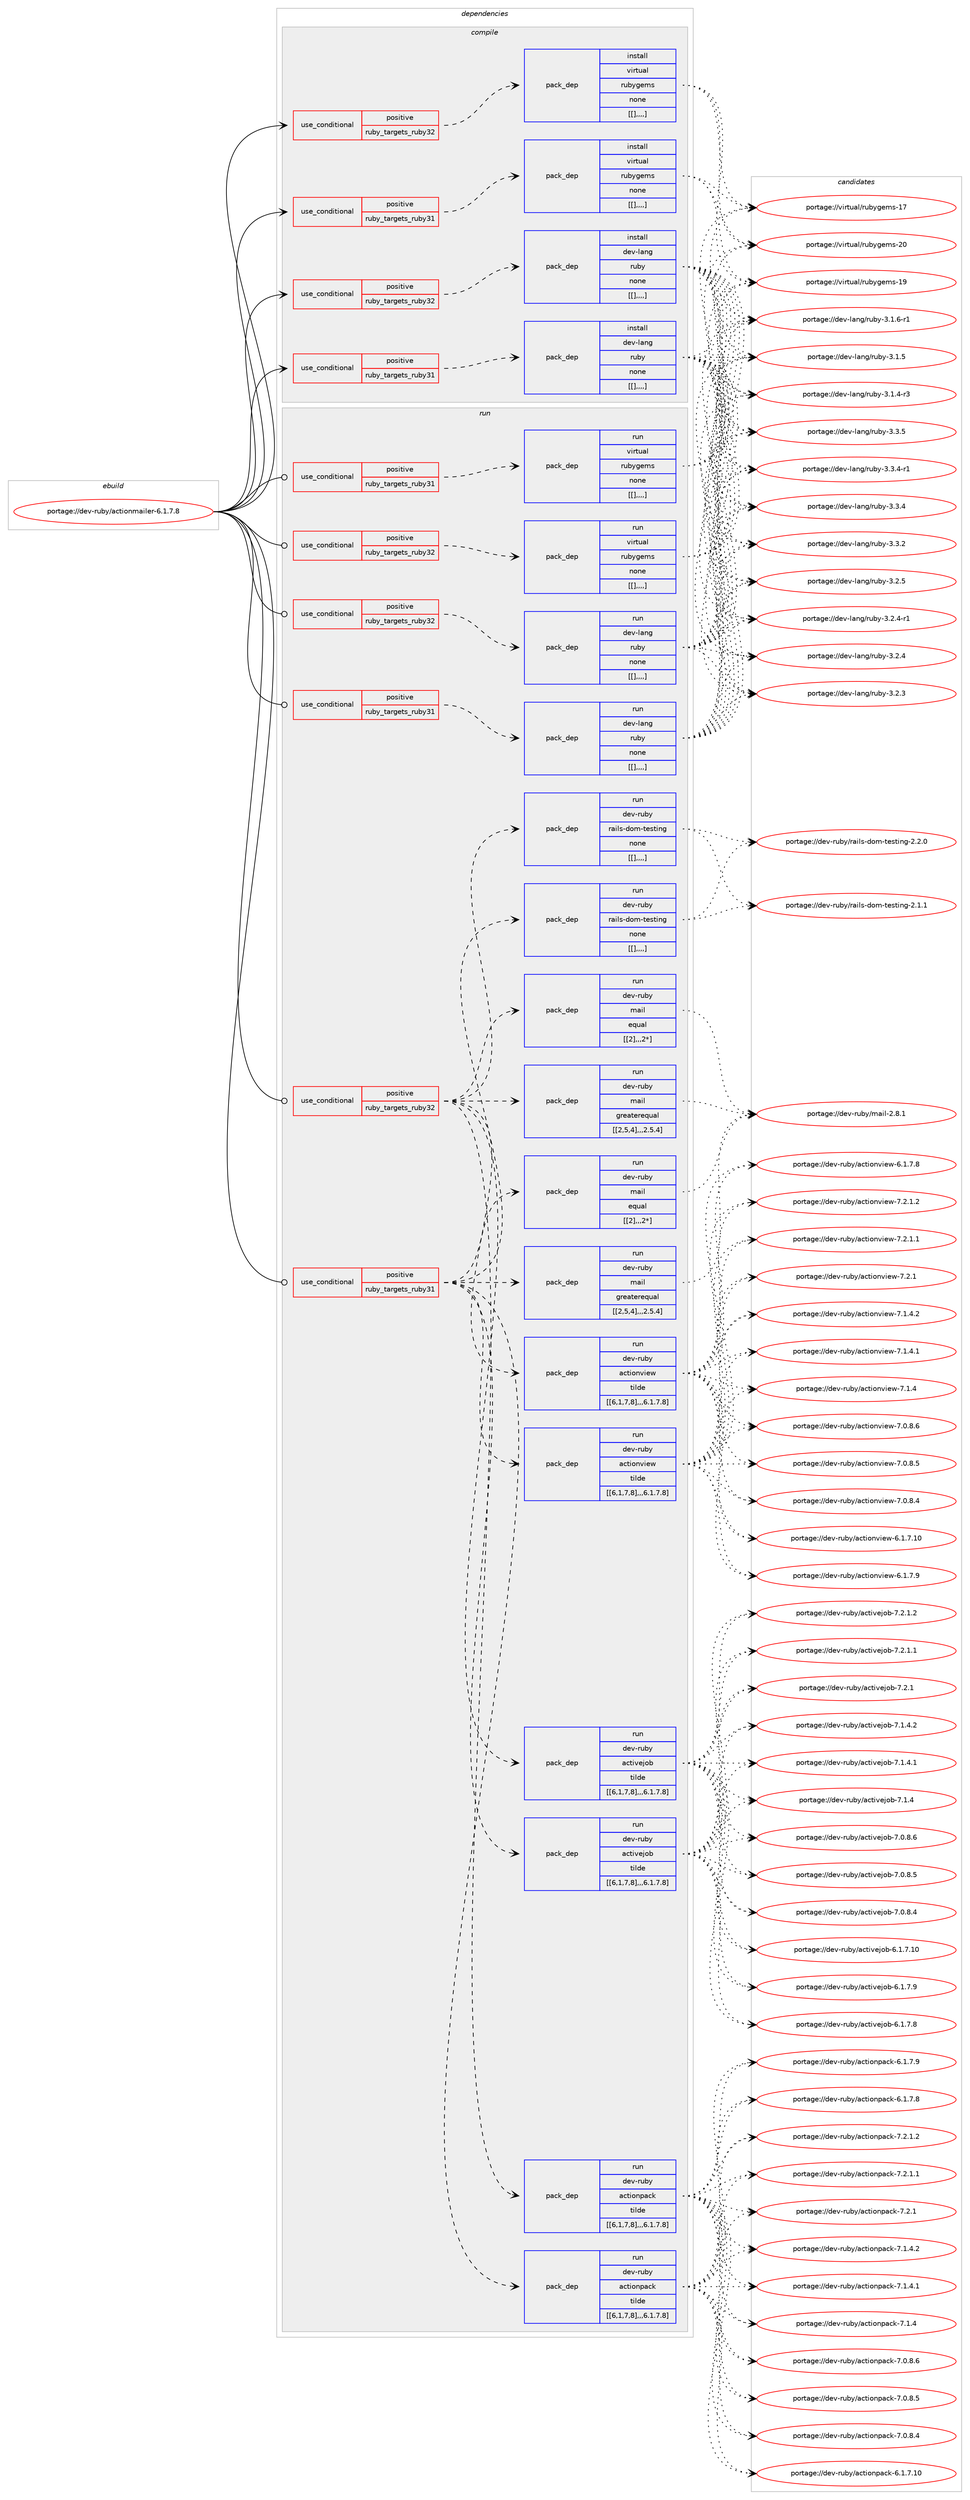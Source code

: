 digraph prolog {

# *************
# Graph options
# *************

newrank=true;
concentrate=true;
compound=true;
graph [rankdir=LR,fontname=Helvetica,fontsize=10,ranksep=1.5];#, ranksep=2.5, nodesep=0.2];
edge  [arrowhead=vee];
node  [fontname=Helvetica,fontsize=10];

# **********
# The ebuild
# **********

subgraph cluster_leftcol {
color=gray;
label=<<i>ebuild</i>>;
id [label="portage://dev-ruby/actionmailer-6.1.7.8", color=red, width=4, href="../dev-ruby/actionmailer-6.1.7.8.svg"];
}

# ****************
# The dependencies
# ****************

subgraph cluster_midcol {
color=gray;
label=<<i>dependencies</i>>;
subgraph cluster_compile {
fillcolor="#eeeeee";
style=filled;
label=<<i>compile</i>>;
subgraph cond46291 {
dependency180930 [label=<<TABLE BORDER="0" CELLBORDER="1" CELLSPACING="0" CELLPADDING="4"><TR><TD ROWSPAN="3" CELLPADDING="10">use_conditional</TD></TR><TR><TD>positive</TD></TR><TR><TD>ruby_targets_ruby31</TD></TR></TABLE>>, shape=none, color=red];
subgraph pack133336 {
dependency180983 [label=<<TABLE BORDER="0" CELLBORDER="1" CELLSPACING="0" CELLPADDING="4" WIDTH="220"><TR><TD ROWSPAN="6" CELLPADDING="30">pack_dep</TD></TR><TR><TD WIDTH="110">install</TD></TR><TR><TD>dev-lang</TD></TR><TR><TD>ruby</TD></TR><TR><TD>none</TD></TR><TR><TD>[[],,,,]</TD></TR></TABLE>>, shape=none, color=blue];
}
dependency180930:e -> dependency180983:w [weight=20,style="dashed",arrowhead="vee"];
}
id:e -> dependency180930:w [weight=20,style="solid",arrowhead="vee"];
subgraph cond46312 {
dependency181007 [label=<<TABLE BORDER="0" CELLBORDER="1" CELLSPACING="0" CELLPADDING="4"><TR><TD ROWSPAN="3" CELLPADDING="10">use_conditional</TD></TR><TR><TD>positive</TD></TR><TR><TD>ruby_targets_ruby31</TD></TR></TABLE>>, shape=none, color=red];
subgraph pack133393 {
dependency181066 [label=<<TABLE BORDER="0" CELLBORDER="1" CELLSPACING="0" CELLPADDING="4" WIDTH="220"><TR><TD ROWSPAN="6" CELLPADDING="30">pack_dep</TD></TR><TR><TD WIDTH="110">install</TD></TR><TR><TD>virtual</TD></TR><TR><TD>rubygems</TD></TR><TR><TD>none</TD></TR><TR><TD>[[],,,,]</TD></TR></TABLE>>, shape=none, color=blue];
}
dependency181007:e -> dependency181066:w [weight=20,style="dashed",arrowhead="vee"];
}
id:e -> dependency181007:w [weight=20,style="solid",arrowhead="vee"];
subgraph cond46339 {
dependency181104 [label=<<TABLE BORDER="0" CELLBORDER="1" CELLSPACING="0" CELLPADDING="4"><TR><TD ROWSPAN="3" CELLPADDING="10">use_conditional</TD></TR><TR><TD>positive</TD></TR><TR><TD>ruby_targets_ruby32</TD></TR></TABLE>>, shape=none, color=red];
subgraph pack133458 {
dependency181151 [label=<<TABLE BORDER="0" CELLBORDER="1" CELLSPACING="0" CELLPADDING="4" WIDTH="220"><TR><TD ROWSPAN="6" CELLPADDING="30">pack_dep</TD></TR><TR><TD WIDTH="110">install</TD></TR><TR><TD>dev-lang</TD></TR><TR><TD>ruby</TD></TR><TR><TD>none</TD></TR><TR><TD>[[],,,,]</TD></TR></TABLE>>, shape=none, color=blue];
}
dependency181104:e -> dependency181151:w [weight=20,style="dashed",arrowhead="vee"];
}
id:e -> dependency181104:w [weight=20,style="solid",arrowhead="vee"];
subgraph cond46362 {
dependency181172 [label=<<TABLE BORDER="0" CELLBORDER="1" CELLSPACING="0" CELLPADDING="4"><TR><TD ROWSPAN="3" CELLPADDING="10">use_conditional</TD></TR><TR><TD>positive</TD></TR><TR><TD>ruby_targets_ruby32</TD></TR></TABLE>>, shape=none, color=red];
subgraph pack133474 {
dependency181174 [label=<<TABLE BORDER="0" CELLBORDER="1" CELLSPACING="0" CELLPADDING="4" WIDTH="220"><TR><TD ROWSPAN="6" CELLPADDING="30">pack_dep</TD></TR><TR><TD WIDTH="110">install</TD></TR><TR><TD>virtual</TD></TR><TR><TD>rubygems</TD></TR><TR><TD>none</TD></TR><TR><TD>[[],,,,]</TD></TR></TABLE>>, shape=none, color=blue];
}
dependency181172:e -> dependency181174:w [weight=20,style="dashed",arrowhead="vee"];
}
id:e -> dependency181172:w [weight=20,style="solid",arrowhead="vee"];
}
subgraph cluster_compileandrun {
fillcolor="#eeeeee";
style=filled;
label=<<i>compile and run</i>>;
}
subgraph cluster_run {
fillcolor="#eeeeee";
style=filled;
label=<<i>run</i>>;
subgraph cond46372 {
dependency181233 [label=<<TABLE BORDER="0" CELLBORDER="1" CELLSPACING="0" CELLPADDING="4"><TR><TD ROWSPAN="3" CELLPADDING="10">use_conditional</TD></TR><TR><TD>positive</TD></TR><TR><TD>ruby_targets_ruby31</TD></TR></TABLE>>, shape=none, color=red];
subgraph pack133571 {
dependency181329 [label=<<TABLE BORDER="0" CELLBORDER="1" CELLSPACING="0" CELLPADDING="4" WIDTH="220"><TR><TD ROWSPAN="6" CELLPADDING="30">pack_dep</TD></TR><TR><TD WIDTH="110">run</TD></TR><TR><TD>dev-lang</TD></TR><TR><TD>ruby</TD></TR><TR><TD>none</TD></TR><TR><TD>[[],,,,]</TD></TR></TABLE>>, shape=none, color=blue];
}
dependency181233:e -> dependency181329:w [weight=20,style="dashed",arrowhead="vee"];
}
id:e -> dependency181233:w [weight=20,style="solid",arrowhead="odot"];
subgraph cond46418 {
dependency181388 [label=<<TABLE BORDER="0" CELLBORDER="1" CELLSPACING="0" CELLPADDING="4"><TR><TD ROWSPAN="3" CELLPADDING="10">use_conditional</TD></TR><TR><TD>positive</TD></TR><TR><TD>ruby_targets_ruby31</TD></TR></TABLE>>, shape=none, color=red];
subgraph pack133629 {
dependency181425 [label=<<TABLE BORDER="0" CELLBORDER="1" CELLSPACING="0" CELLPADDING="4" WIDTH="220"><TR><TD ROWSPAN="6" CELLPADDING="30">pack_dep</TD></TR><TR><TD WIDTH="110">run</TD></TR><TR><TD>dev-ruby</TD></TR><TR><TD>actionpack</TD></TR><TR><TD>tilde</TD></TR><TR><TD>[[6,1,7,8],,,6.1.7.8]</TD></TR></TABLE>>, shape=none, color=blue];
}
dependency181388:e -> dependency181425:w [weight=20,style="dashed",arrowhead="vee"];
subgraph pack133654 {
dependency181484 [label=<<TABLE BORDER="0" CELLBORDER="1" CELLSPACING="0" CELLPADDING="4" WIDTH="220"><TR><TD ROWSPAN="6" CELLPADDING="30">pack_dep</TD></TR><TR><TD WIDTH="110">run</TD></TR><TR><TD>dev-ruby</TD></TR><TR><TD>actionview</TD></TR><TR><TD>tilde</TD></TR><TR><TD>[[6,1,7,8],,,6.1.7.8]</TD></TR></TABLE>>, shape=none, color=blue];
}
dependency181388:e -> dependency181484:w [weight=20,style="dashed",arrowhead="vee"];
subgraph pack133801 {
dependency181668 [label=<<TABLE BORDER="0" CELLBORDER="1" CELLSPACING="0" CELLPADDING="4" WIDTH="220"><TR><TD ROWSPAN="6" CELLPADDING="30">pack_dep</TD></TR><TR><TD WIDTH="110">run</TD></TR><TR><TD>dev-ruby</TD></TR><TR><TD>activejob</TD></TR><TR><TD>tilde</TD></TR><TR><TD>[[6,1,7,8],,,6.1.7.8]</TD></TR></TABLE>>, shape=none, color=blue];
}
dependency181388:e -> dependency181668:w [weight=20,style="dashed",arrowhead="vee"];
subgraph pack133833 {
dependency181713 [label=<<TABLE BORDER="0" CELLBORDER="1" CELLSPACING="0" CELLPADDING="4" WIDTH="220"><TR><TD ROWSPAN="6" CELLPADDING="30">pack_dep</TD></TR><TR><TD WIDTH="110">run</TD></TR><TR><TD>dev-ruby</TD></TR><TR><TD>mail</TD></TR><TR><TD>greaterequal</TD></TR><TR><TD>[[2,5,4],,,2.5.4]</TD></TR></TABLE>>, shape=none, color=blue];
}
dependency181388:e -> dependency181713:w [weight=20,style="dashed",arrowhead="vee"];
subgraph pack133849 {
dependency181778 [label=<<TABLE BORDER="0" CELLBORDER="1" CELLSPACING="0" CELLPADDING="4" WIDTH="220"><TR><TD ROWSPAN="6" CELLPADDING="30">pack_dep</TD></TR><TR><TD WIDTH="110">run</TD></TR><TR><TD>dev-ruby</TD></TR><TR><TD>mail</TD></TR><TR><TD>equal</TD></TR><TR><TD>[[2],,,2*]</TD></TR></TABLE>>, shape=none, color=blue];
}
dependency181388:e -> dependency181778:w [weight=20,style="dashed",arrowhead="vee"];
subgraph pack133892 {
dependency181782 [label=<<TABLE BORDER="0" CELLBORDER="1" CELLSPACING="0" CELLPADDING="4" WIDTH="220"><TR><TD ROWSPAN="6" CELLPADDING="30">pack_dep</TD></TR><TR><TD WIDTH="110">run</TD></TR><TR><TD>dev-ruby</TD></TR><TR><TD>rails-dom-testing</TD></TR><TR><TD>none</TD></TR><TR><TD>[[],,,,]</TD></TR></TABLE>>, shape=none, color=blue];
}
dependency181388:e -> dependency181782:w [weight=20,style="dashed",arrowhead="vee"];
}
id:e -> dependency181388:w [weight=20,style="solid",arrowhead="odot"];
subgraph cond46556 {
dependency181827 [label=<<TABLE BORDER="0" CELLBORDER="1" CELLSPACING="0" CELLPADDING="4"><TR><TD ROWSPAN="3" CELLPADDING="10">use_conditional</TD></TR><TR><TD>positive</TD></TR><TR><TD>ruby_targets_ruby31</TD></TR></TABLE>>, shape=none, color=red];
subgraph pack133950 {
dependency181861 [label=<<TABLE BORDER="0" CELLBORDER="1" CELLSPACING="0" CELLPADDING="4" WIDTH="220"><TR><TD ROWSPAN="6" CELLPADDING="30">pack_dep</TD></TR><TR><TD WIDTH="110">run</TD></TR><TR><TD>virtual</TD></TR><TR><TD>rubygems</TD></TR><TR><TD>none</TD></TR><TR><TD>[[],,,,]</TD></TR></TABLE>>, shape=none, color=blue];
}
dependency181827:e -> dependency181861:w [weight=20,style="dashed",arrowhead="vee"];
}
id:e -> dependency181827:w [weight=20,style="solid",arrowhead="odot"];
subgraph cond46572 {
dependency181868 [label=<<TABLE BORDER="0" CELLBORDER="1" CELLSPACING="0" CELLPADDING="4"><TR><TD ROWSPAN="3" CELLPADDING="10">use_conditional</TD></TR><TR><TD>positive</TD></TR><TR><TD>ruby_targets_ruby32</TD></TR></TABLE>>, shape=none, color=red];
subgraph pack133970 {
dependency181907 [label=<<TABLE BORDER="0" CELLBORDER="1" CELLSPACING="0" CELLPADDING="4" WIDTH="220"><TR><TD ROWSPAN="6" CELLPADDING="30">pack_dep</TD></TR><TR><TD WIDTH="110">run</TD></TR><TR><TD>dev-lang</TD></TR><TR><TD>ruby</TD></TR><TR><TD>none</TD></TR><TR><TD>[[],,,,]</TD></TR></TABLE>>, shape=none, color=blue];
}
dependency181868:e -> dependency181907:w [weight=20,style="dashed",arrowhead="vee"];
}
id:e -> dependency181868:w [weight=20,style="solid",arrowhead="odot"];
subgraph cond46579 {
dependency181965 [label=<<TABLE BORDER="0" CELLBORDER="1" CELLSPACING="0" CELLPADDING="4"><TR><TD ROWSPAN="3" CELLPADDING="10">use_conditional</TD></TR><TR><TD>positive</TD></TR><TR><TD>ruby_targets_ruby32</TD></TR></TABLE>>, shape=none, color=red];
subgraph pack134046 {
dependency182009 [label=<<TABLE BORDER="0" CELLBORDER="1" CELLSPACING="0" CELLPADDING="4" WIDTH="220"><TR><TD ROWSPAN="6" CELLPADDING="30">pack_dep</TD></TR><TR><TD WIDTH="110">run</TD></TR><TR><TD>dev-ruby</TD></TR><TR><TD>actionpack</TD></TR><TR><TD>tilde</TD></TR><TR><TD>[[6,1,7,8],,,6.1.7.8]</TD></TR></TABLE>>, shape=none, color=blue];
}
dependency181965:e -> dependency182009:w [weight=20,style="dashed",arrowhead="vee"];
subgraph pack134091 {
dependency182053 [label=<<TABLE BORDER="0" CELLBORDER="1" CELLSPACING="0" CELLPADDING="4" WIDTH="220"><TR><TD ROWSPAN="6" CELLPADDING="30">pack_dep</TD></TR><TR><TD WIDTH="110">run</TD></TR><TR><TD>dev-ruby</TD></TR><TR><TD>actionview</TD></TR><TR><TD>tilde</TD></TR><TR><TD>[[6,1,7,8],,,6.1.7.8]</TD></TR></TABLE>>, shape=none, color=blue];
}
dependency181965:e -> dependency182053:w [weight=20,style="dashed",arrowhead="vee"];
subgraph pack134094 {
dependency182056 [label=<<TABLE BORDER="0" CELLBORDER="1" CELLSPACING="0" CELLPADDING="4" WIDTH="220"><TR><TD ROWSPAN="6" CELLPADDING="30">pack_dep</TD></TR><TR><TD WIDTH="110">run</TD></TR><TR><TD>dev-ruby</TD></TR><TR><TD>activejob</TD></TR><TR><TD>tilde</TD></TR><TR><TD>[[6,1,7,8],,,6.1.7.8]</TD></TR></TABLE>>, shape=none, color=blue];
}
dependency181965:e -> dependency182056:w [weight=20,style="dashed",arrowhead="vee"];
subgraph pack134109 {
dependency182080 [label=<<TABLE BORDER="0" CELLBORDER="1" CELLSPACING="0" CELLPADDING="4" WIDTH="220"><TR><TD ROWSPAN="6" CELLPADDING="30">pack_dep</TD></TR><TR><TD WIDTH="110">run</TD></TR><TR><TD>dev-ruby</TD></TR><TR><TD>mail</TD></TR><TR><TD>greaterequal</TD></TR><TR><TD>[[2,5,4],,,2.5.4]</TD></TR></TABLE>>, shape=none, color=blue];
}
dependency181965:e -> dependency182080:w [weight=20,style="dashed",arrowhead="vee"];
subgraph pack134127 {
dependency182127 [label=<<TABLE BORDER="0" CELLBORDER="1" CELLSPACING="0" CELLPADDING="4" WIDTH="220"><TR><TD ROWSPAN="6" CELLPADDING="30">pack_dep</TD></TR><TR><TD WIDTH="110">run</TD></TR><TR><TD>dev-ruby</TD></TR><TR><TD>mail</TD></TR><TR><TD>equal</TD></TR><TR><TD>[[2],,,2*]</TD></TR></TABLE>>, shape=none, color=blue];
}
dependency181965:e -> dependency182127:w [weight=20,style="dashed",arrowhead="vee"];
subgraph pack134141 {
dependency182190 [label=<<TABLE BORDER="0" CELLBORDER="1" CELLSPACING="0" CELLPADDING="4" WIDTH="220"><TR><TD ROWSPAN="6" CELLPADDING="30">pack_dep</TD></TR><TR><TD WIDTH="110">run</TD></TR><TR><TD>dev-ruby</TD></TR><TR><TD>rails-dom-testing</TD></TR><TR><TD>none</TD></TR><TR><TD>[[],,,,]</TD></TR></TABLE>>, shape=none, color=blue];
}
dependency181965:e -> dependency182190:w [weight=20,style="dashed",arrowhead="vee"];
}
id:e -> dependency181965:w [weight=20,style="solid",arrowhead="odot"];
subgraph cond46671 {
dependency182217 [label=<<TABLE BORDER="0" CELLBORDER="1" CELLSPACING="0" CELLPADDING="4"><TR><TD ROWSPAN="3" CELLPADDING="10">use_conditional</TD></TR><TR><TD>positive</TD></TR><TR><TD>ruby_targets_ruby32</TD></TR></TABLE>>, shape=none, color=red];
subgraph pack134216 {
dependency182263 [label=<<TABLE BORDER="0" CELLBORDER="1" CELLSPACING="0" CELLPADDING="4" WIDTH="220"><TR><TD ROWSPAN="6" CELLPADDING="30">pack_dep</TD></TR><TR><TD WIDTH="110">run</TD></TR><TR><TD>virtual</TD></TR><TR><TD>rubygems</TD></TR><TR><TD>none</TD></TR><TR><TD>[[],,,,]</TD></TR></TABLE>>, shape=none, color=blue];
}
dependency182217:e -> dependency182263:w [weight=20,style="dashed",arrowhead="vee"];
}
id:e -> dependency182217:w [weight=20,style="solid",arrowhead="odot"];
}
}

# **************
# The candidates
# **************

subgraph cluster_choices {
rank=same;
color=gray;
label=<<i>candidates</i>>;

subgraph choice132772 {
color=black;
nodesep=1;
choice10010111845108971101034711411798121455146514653 [label="portage://dev-lang/ruby-3.3.5", color=red, width=4,href="../dev-lang/ruby-3.3.5.svg"];
choice100101118451089711010347114117981214551465146524511449 [label="portage://dev-lang/ruby-3.3.4-r1", color=red, width=4,href="../dev-lang/ruby-3.3.4-r1.svg"];
choice10010111845108971101034711411798121455146514652 [label="portage://dev-lang/ruby-3.3.4", color=red, width=4,href="../dev-lang/ruby-3.3.4.svg"];
choice10010111845108971101034711411798121455146514650 [label="portage://dev-lang/ruby-3.3.2", color=red, width=4,href="../dev-lang/ruby-3.3.2.svg"];
choice10010111845108971101034711411798121455146504653 [label="portage://dev-lang/ruby-3.2.5", color=red, width=4,href="../dev-lang/ruby-3.2.5.svg"];
choice100101118451089711010347114117981214551465046524511449 [label="portage://dev-lang/ruby-3.2.4-r1", color=red, width=4,href="../dev-lang/ruby-3.2.4-r1.svg"];
choice10010111845108971101034711411798121455146504652 [label="portage://dev-lang/ruby-3.2.4", color=red, width=4,href="../dev-lang/ruby-3.2.4.svg"];
choice10010111845108971101034711411798121455146504651 [label="portage://dev-lang/ruby-3.2.3", color=red, width=4,href="../dev-lang/ruby-3.2.3.svg"];
choice100101118451089711010347114117981214551464946544511449 [label="portage://dev-lang/ruby-3.1.6-r1", color=red, width=4,href="../dev-lang/ruby-3.1.6-r1.svg"];
choice10010111845108971101034711411798121455146494653 [label="portage://dev-lang/ruby-3.1.5", color=red, width=4,href="../dev-lang/ruby-3.1.5.svg"];
choice100101118451089711010347114117981214551464946524511451 [label="portage://dev-lang/ruby-3.1.4-r3", color=red, width=4,href="../dev-lang/ruby-3.1.4-r3.svg"];
dependency180983:e -> choice10010111845108971101034711411798121455146514653:w [style=dotted,weight="100"];
dependency180983:e -> choice100101118451089711010347114117981214551465146524511449:w [style=dotted,weight="100"];
dependency180983:e -> choice10010111845108971101034711411798121455146514652:w [style=dotted,weight="100"];
dependency180983:e -> choice10010111845108971101034711411798121455146514650:w [style=dotted,weight="100"];
dependency180983:e -> choice10010111845108971101034711411798121455146504653:w [style=dotted,weight="100"];
dependency180983:e -> choice100101118451089711010347114117981214551465046524511449:w [style=dotted,weight="100"];
dependency180983:e -> choice10010111845108971101034711411798121455146504652:w [style=dotted,weight="100"];
dependency180983:e -> choice10010111845108971101034711411798121455146504651:w [style=dotted,weight="100"];
dependency180983:e -> choice100101118451089711010347114117981214551464946544511449:w [style=dotted,weight="100"];
dependency180983:e -> choice10010111845108971101034711411798121455146494653:w [style=dotted,weight="100"];
dependency180983:e -> choice100101118451089711010347114117981214551464946524511451:w [style=dotted,weight="100"];
}
subgraph choice132780 {
color=black;
nodesep=1;
choice118105114116117971084711411798121103101109115455048 [label="portage://virtual/rubygems-20", color=red, width=4,href="../virtual/rubygems-20.svg"];
choice118105114116117971084711411798121103101109115454957 [label="portage://virtual/rubygems-19", color=red, width=4,href="../virtual/rubygems-19.svg"];
choice118105114116117971084711411798121103101109115454955 [label="portage://virtual/rubygems-17", color=red, width=4,href="../virtual/rubygems-17.svg"];
dependency181066:e -> choice118105114116117971084711411798121103101109115455048:w [style=dotted,weight="100"];
dependency181066:e -> choice118105114116117971084711411798121103101109115454957:w [style=dotted,weight="100"];
dependency181066:e -> choice118105114116117971084711411798121103101109115454955:w [style=dotted,weight="100"];
}
subgraph choice132790 {
color=black;
nodesep=1;
choice10010111845108971101034711411798121455146514653 [label="portage://dev-lang/ruby-3.3.5", color=red, width=4,href="../dev-lang/ruby-3.3.5.svg"];
choice100101118451089711010347114117981214551465146524511449 [label="portage://dev-lang/ruby-3.3.4-r1", color=red, width=4,href="../dev-lang/ruby-3.3.4-r1.svg"];
choice10010111845108971101034711411798121455146514652 [label="portage://dev-lang/ruby-3.3.4", color=red, width=4,href="../dev-lang/ruby-3.3.4.svg"];
choice10010111845108971101034711411798121455146514650 [label="portage://dev-lang/ruby-3.3.2", color=red, width=4,href="../dev-lang/ruby-3.3.2.svg"];
choice10010111845108971101034711411798121455146504653 [label="portage://dev-lang/ruby-3.2.5", color=red, width=4,href="../dev-lang/ruby-3.2.5.svg"];
choice100101118451089711010347114117981214551465046524511449 [label="portage://dev-lang/ruby-3.2.4-r1", color=red, width=4,href="../dev-lang/ruby-3.2.4-r1.svg"];
choice10010111845108971101034711411798121455146504652 [label="portage://dev-lang/ruby-3.2.4", color=red, width=4,href="../dev-lang/ruby-3.2.4.svg"];
choice10010111845108971101034711411798121455146504651 [label="portage://dev-lang/ruby-3.2.3", color=red, width=4,href="../dev-lang/ruby-3.2.3.svg"];
choice100101118451089711010347114117981214551464946544511449 [label="portage://dev-lang/ruby-3.1.6-r1", color=red, width=4,href="../dev-lang/ruby-3.1.6-r1.svg"];
choice10010111845108971101034711411798121455146494653 [label="portage://dev-lang/ruby-3.1.5", color=red, width=4,href="../dev-lang/ruby-3.1.5.svg"];
choice100101118451089711010347114117981214551464946524511451 [label="portage://dev-lang/ruby-3.1.4-r3", color=red, width=4,href="../dev-lang/ruby-3.1.4-r3.svg"];
dependency181151:e -> choice10010111845108971101034711411798121455146514653:w [style=dotted,weight="100"];
dependency181151:e -> choice100101118451089711010347114117981214551465146524511449:w [style=dotted,weight="100"];
dependency181151:e -> choice10010111845108971101034711411798121455146514652:w [style=dotted,weight="100"];
dependency181151:e -> choice10010111845108971101034711411798121455146514650:w [style=dotted,weight="100"];
dependency181151:e -> choice10010111845108971101034711411798121455146504653:w [style=dotted,weight="100"];
dependency181151:e -> choice100101118451089711010347114117981214551465046524511449:w [style=dotted,weight="100"];
dependency181151:e -> choice10010111845108971101034711411798121455146504652:w [style=dotted,weight="100"];
dependency181151:e -> choice10010111845108971101034711411798121455146504651:w [style=dotted,weight="100"];
dependency181151:e -> choice100101118451089711010347114117981214551464946544511449:w [style=dotted,weight="100"];
dependency181151:e -> choice10010111845108971101034711411798121455146494653:w [style=dotted,weight="100"];
dependency181151:e -> choice100101118451089711010347114117981214551464946524511451:w [style=dotted,weight="100"];
}
subgraph choice132795 {
color=black;
nodesep=1;
choice118105114116117971084711411798121103101109115455048 [label="portage://virtual/rubygems-20", color=red, width=4,href="../virtual/rubygems-20.svg"];
choice118105114116117971084711411798121103101109115454957 [label="portage://virtual/rubygems-19", color=red, width=4,href="../virtual/rubygems-19.svg"];
choice118105114116117971084711411798121103101109115454955 [label="portage://virtual/rubygems-17", color=red, width=4,href="../virtual/rubygems-17.svg"];
dependency181174:e -> choice118105114116117971084711411798121103101109115455048:w [style=dotted,weight="100"];
dependency181174:e -> choice118105114116117971084711411798121103101109115454957:w [style=dotted,weight="100"];
dependency181174:e -> choice118105114116117971084711411798121103101109115454955:w [style=dotted,weight="100"];
}
subgraph choice132800 {
color=black;
nodesep=1;
choice10010111845108971101034711411798121455146514653 [label="portage://dev-lang/ruby-3.3.5", color=red, width=4,href="../dev-lang/ruby-3.3.5.svg"];
choice100101118451089711010347114117981214551465146524511449 [label="portage://dev-lang/ruby-3.3.4-r1", color=red, width=4,href="../dev-lang/ruby-3.3.4-r1.svg"];
choice10010111845108971101034711411798121455146514652 [label="portage://dev-lang/ruby-3.3.4", color=red, width=4,href="../dev-lang/ruby-3.3.4.svg"];
choice10010111845108971101034711411798121455146514650 [label="portage://dev-lang/ruby-3.3.2", color=red, width=4,href="../dev-lang/ruby-3.3.2.svg"];
choice10010111845108971101034711411798121455146504653 [label="portage://dev-lang/ruby-3.2.5", color=red, width=4,href="../dev-lang/ruby-3.2.5.svg"];
choice100101118451089711010347114117981214551465046524511449 [label="portage://dev-lang/ruby-3.2.4-r1", color=red, width=4,href="../dev-lang/ruby-3.2.4-r1.svg"];
choice10010111845108971101034711411798121455146504652 [label="portage://dev-lang/ruby-3.2.4", color=red, width=4,href="../dev-lang/ruby-3.2.4.svg"];
choice10010111845108971101034711411798121455146504651 [label="portage://dev-lang/ruby-3.2.3", color=red, width=4,href="../dev-lang/ruby-3.2.3.svg"];
choice100101118451089711010347114117981214551464946544511449 [label="portage://dev-lang/ruby-3.1.6-r1", color=red, width=4,href="../dev-lang/ruby-3.1.6-r1.svg"];
choice10010111845108971101034711411798121455146494653 [label="portage://dev-lang/ruby-3.1.5", color=red, width=4,href="../dev-lang/ruby-3.1.5.svg"];
choice100101118451089711010347114117981214551464946524511451 [label="portage://dev-lang/ruby-3.1.4-r3", color=red, width=4,href="../dev-lang/ruby-3.1.4-r3.svg"];
dependency181329:e -> choice10010111845108971101034711411798121455146514653:w [style=dotted,weight="100"];
dependency181329:e -> choice100101118451089711010347114117981214551465146524511449:w [style=dotted,weight="100"];
dependency181329:e -> choice10010111845108971101034711411798121455146514652:w [style=dotted,weight="100"];
dependency181329:e -> choice10010111845108971101034711411798121455146514650:w [style=dotted,weight="100"];
dependency181329:e -> choice10010111845108971101034711411798121455146504653:w [style=dotted,weight="100"];
dependency181329:e -> choice100101118451089711010347114117981214551465046524511449:w [style=dotted,weight="100"];
dependency181329:e -> choice10010111845108971101034711411798121455146504652:w [style=dotted,weight="100"];
dependency181329:e -> choice10010111845108971101034711411798121455146504651:w [style=dotted,weight="100"];
dependency181329:e -> choice100101118451089711010347114117981214551464946544511449:w [style=dotted,weight="100"];
dependency181329:e -> choice10010111845108971101034711411798121455146494653:w [style=dotted,weight="100"];
dependency181329:e -> choice100101118451089711010347114117981214551464946524511451:w [style=dotted,weight="100"];
}
subgraph choice132814 {
color=black;
nodesep=1;
choice100101118451141179812147979911610511111011297991074555465046494650 [label="portage://dev-ruby/actionpack-7.2.1.2", color=red, width=4,href="../dev-ruby/actionpack-7.2.1.2.svg"];
choice100101118451141179812147979911610511111011297991074555465046494649 [label="portage://dev-ruby/actionpack-7.2.1.1", color=red, width=4,href="../dev-ruby/actionpack-7.2.1.1.svg"];
choice10010111845114117981214797991161051111101129799107455546504649 [label="portage://dev-ruby/actionpack-7.2.1", color=red, width=4,href="../dev-ruby/actionpack-7.2.1.svg"];
choice100101118451141179812147979911610511111011297991074555464946524650 [label="portage://dev-ruby/actionpack-7.1.4.2", color=red, width=4,href="../dev-ruby/actionpack-7.1.4.2.svg"];
choice100101118451141179812147979911610511111011297991074555464946524649 [label="portage://dev-ruby/actionpack-7.1.4.1", color=red, width=4,href="../dev-ruby/actionpack-7.1.4.1.svg"];
choice10010111845114117981214797991161051111101129799107455546494652 [label="portage://dev-ruby/actionpack-7.1.4", color=red, width=4,href="../dev-ruby/actionpack-7.1.4.svg"];
choice100101118451141179812147979911610511111011297991074555464846564654 [label="portage://dev-ruby/actionpack-7.0.8.6", color=red, width=4,href="../dev-ruby/actionpack-7.0.8.6.svg"];
choice100101118451141179812147979911610511111011297991074555464846564653 [label="portage://dev-ruby/actionpack-7.0.8.5", color=red, width=4,href="../dev-ruby/actionpack-7.0.8.5.svg"];
choice100101118451141179812147979911610511111011297991074555464846564652 [label="portage://dev-ruby/actionpack-7.0.8.4", color=red, width=4,href="../dev-ruby/actionpack-7.0.8.4.svg"];
choice10010111845114117981214797991161051111101129799107455446494655464948 [label="portage://dev-ruby/actionpack-6.1.7.10", color=red, width=4,href="../dev-ruby/actionpack-6.1.7.10.svg"];
choice100101118451141179812147979911610511111011297991074554464946554657 [label="portage://dev-ruby/actionpack-6.1.7.9", color=red, width=4,href="../dev-ruby/actionpack-6.1.7.9.svg"];
choice100101118451141179812147979911610511111011297991074554464946554656 [label="portage://dev-ruby/actionpack-6.1.7.8", color=red, width=4,href="../dev-ruby/actionpack-6.1.7.8.svg"];
dependency181425:e -> choice100101118451141179812147979911610511111011297991074555465046494650:w [style=dotted,weight="100"];
dependency181425:e -> choice100101118451141179812147979911610511111011297991074555465046494649:w [style=dotted,weight="100"];
dependency181425:e -> choice10010111845114117981214797991161051111101129799107455546504649:w [style=dotted,weight="100"];
dependency181425:e -> choice100101118451141179812147979911610511111011297991074555464946524650:w [style=dotted,weight="100"];
dependency181425:e -> choice100101118451141179812147979911610511111011297991074555464946524649:w [style=dotted,weight="100"];
dependency181425:e -> choice10010111845114117981214797991161051111101129799107455546494652:w [style=dotted,weight="100"];
dependency181425:e -> choice100101118451141179812147979911610511111011297991074555464846564654:w [style=dotted,weight="100"];
dependency181425:e -> choice100101118451141179812147979911610511111011297991074555464846564653:w [style=dotted,weight="100"];
dependency181425:e -> choice100101118451141179812147979911610511111011297991074555464846564652:w [style=dotted,weight="100"];
dependency181425:e -> choice10010111845114117981214797991161051111101129799107455446494655464948:w [style=dotted,weight="100"];
dependency181425:e -> choice100101118451141179812147979911610511111011297991074554464946554657:w [style=dotted,weight="100"];
dependency181425:e -> choice100101118451141179812147979911610511111011297991074554464946554656:w [style=dotted,weight="100"];
}
subgraph choice132829 {
color=black;
nodesep=1;
choice10010111845114117981214797991161051111101181051011194555465046494650 [label="portage://dev-ruby/actionview-7.2.1.2", color=red, width=4,href="../dev-ruby/actionview-7.2.1.2.svg"];
choice10010111845114117981214797991161051111101181051011194555465046494649 [label="portage://dev-ruby/actionview-7.2.1.1", color=red, width=4,href="../dev-ruby/actionview-7.2.1.1.svg"];
choice1001011184511411798121479799116105111110118105101119455546504649 [label="portage://dev-ruby/actionview-7.2.1", color=red, width=4,href="../dev-ruby/actionview-7.2.1.svg"];
choice10010111845114117981214797991161051111101181051011194555464946524650 [label="portage://dev-ruby/actionview-7.1.4.2", color=red, width=4,href="../dev-ruby/actionview-7.1.4.2.svg"];
choice10010111845114117981214797991161051111101181051011194555464946524649 [label="portage://dev-ruby/actionview-7.1.4.1", color=red, width=4,href="../dev-ruby/actionview-7.1.4.1.svg"];
choice1001011184511411798121479799116105111110118105101119455546494652 [label="portage://dev-ruby/actionview-7.1.4", color=red, width=4,href="../dev-ruby/actionview-7.1.4.svg"];
choice10010111845114117981214797991161051111101181051011194555464846564654 [label="portage://dev-ruby/actionview-7.0.8.6", color=red, width=4,href="../dev-ruby/actionview-7.0.8.6.svg"];
choice10010111845114117981214797991161051111101181051011194555464846564653 [label="portage://dev-ruby/actionview-7.0.8.5", color=red, width=4,href="../dev-ruby/actionview-7.0.8.5.svg"];
choice10010111845114117981214797991161051111101181051011194555464846564652 [label="portage://dev-ruby/actionview-7.0.8.4", color=red, width=4,href="../dev-ruby/actionview-7.0.8.4.svg"];
choice1001011184511411798121479799116105111110118105101119455446494655464948 [label="portage://dev-ruby/actionview-6.1.7.10", color=red, width=4,href="../dev-ruby/actionview-6.1.7.10.svg"];
choice10010111845114117981214797991161051111101181051011194554464946554657 [label="portage://dev-ruby/actionview-6.1.7.9", color=red, width=4,href="../dev-ruby/actionview-6.1.7.9.svg"];
choice10010111845114117981214797991161051111101181051011194554464946554656 [label="portage://dev-ruby/actionview-6.1.7.8", color=red, width=4,href="../dev-ruby/actionview-6.1.7.8.svg"];
dependency181484:e -> choice10010111845114117981214797991161051111101181051011194555465046494650:w [style=dotted,weight="100"];
dependency181484:e -> choice10010111845114117981214797991161051111101181051011194555465046494649:w [style=dotted,weight="100"];
dependency181484:e -> choice1001011184511411798121479799116105111110118105101119455546504649:w [style=dotted,weight="100"];
dependency181484:e -> choice10010111845114117981214797991161051111101181051011194555464946524650:w [style=dotted,weight="100"];
dependency181484:e -> choice10010111845114117981214797991161051111101181051011194555464946524649:w [style=dotted,weight="100"];
dependency181484:e -> choice1001011184511411798121479799116105111110118105101119455546494652:w [style=dotted,weight="100"];
dependency181484:e -> choice10010111845114117981214797991161051111101181051011194555464846564654:w [style=dotted,weight="100"];
dependency181484:e -> choice10010111845114117981214797991161051111101181051011194555464846564653:w [style=dotted,weight="100"];
dependency181484:e -> choice10010111845114117981214797991161051111101181051011194555464846564652:w [style=dotted,weight="100"];
dependency181484:e -> choice1001011184511411798121479799116105111110118105101119455446494655464948:w [style=dotted,weight="100"];
dependency181484:e -> choice10010111845114117981214797991161051111101181051011194554464946554657:w [style=dotted,weight="100"];
dependency181484:e -> choice10010111845114117981214797991161051111101181051011194554464946554656:w [style=dotted,weight="100"];
}
subgraph choice132840 {
color=black;
nodesep=1;
choice1001011184511411798121479799116105118101106111984555465046494650 [label="portage://dev-ruby/activejob-7.2.1.2", color=red, width=4,href="../dev-ruby/activejob-7.2.1.2.svg"];
choice1001011184511411798121479799116105118101106111984555465046494649 [label="portage://dev-ruby/activejob-7.2.1.1", color=red, width=4,href="../dev-ruby/activejob-7.2.1.1.svg"];
choice100101118451141179812147979911610511810110611198455546504649 [label="portage://dev-ruby/activejob-7.2.1", color=red, width=4,href="../dev-ruby/activejob-7.2.1.svg"];
choice1001011184511411798121479799116105118101106111984555464946524650 [label="portage://dev-ruby/activejob-7.1.4.2", color=red, width=4,href="../dev-ruby/activejob-7.1.4.2.svg"];
choice1001011184511411798121479799116105118101106111984555464946524649 [label="portage://dev-ruby/activejob-7.1.4.1", color=red, width=4,href="../dev-ruby/activejob-7.1.4.1.svg"];
choice100101118451141179812147979911610511810110611198455546494652 [label="portage://dev-ruby/activejob-7.1.4", color=red, width=4,href="../dev-ruby/activejob-7.1.4.svg"];
choice1001011184511411798121479799116105118101106111984555464846564654 [label="portage://dev-ruby/activejob-7.0.8.6", color=red, width=4,href="../dev-ruby/activejob-7.0.8.6.svg"];
choice1001011184511411798121479799116105118101106111984555464846564653 [label="portage://dev-ruby/activejob-7.0.8.5", color=red, width=4,href="../dev-ruby/activejob-7.0.8.5.svg"];
choice1001011184511411798121479799116105118101106111984555464846564652 [label="portage://dev-ruby/activejob-7.0.8.4", color=red, width=4,href="../dev-ruby/activejob-7.0.8.4.svg"];
choice100101118451141179812147979911610511810110611198455446494655464948 [label="portage://dev-ruby/activejob-6.1.7.10", color=red, width=4,href="../dev-ruby/activejob-6.1.7.10.svg"];
choice1001011184511411798121479799116105118101106111984554464946554657 [label="portage://dev-ruby/activejob-6.1.7.9", color=red, width=4,href="../dev-ruby/activejob-6.1.7.9.svg"];
choice1001011184511411798121479799116105118101106111984554464946554656 [label="portage://dev-ruby/activejob-6.1.7.8", color=red, width=4,href="../dev-ruby/activejob-6.1.7.8.svg"];
dependency181668:e -> choice1001011184511411798121479799116105118101106111984555465046494650:w [style=dotted,weight="100"];
dependency181668:e -> choice1001011184511411798121479799116105118101106111984555465046494649:w [style=dotted,weight="100"];
dependency181668:e -> choice100101118451141179812147979911610511810110611198455546504649:w [style=dotted,weight="100"];
dependency181668:e -> choice1001011184511411798121479799116105118101106111984555464946524650:w [style=dotted,weight="100"];
dependency181668:e -> choice1001011184511411798121479799116105118101106111984555464946524649:w [style=dotted,weight="100"];
dependency181668:e -> choice100101118451141179812147979911610511810110611198455546494652:w [style=dotted,weight="100"];
dependency181668:e -> choice1001011184511411798121479799116105118101106111984555464846564654:w [style=dotted,weight="100"];
dependency181668:e -> choice1001011184511411798121479799116105118101106111984555464846564653:w [style=dotted,weight="100"];
dependency181668:e -> choice1001011184511411798121479799116105118101106111984555464846564652:w [style=dotted,weight="100"];
dependency181668:e -> choice100101118451141179812147979911610511810110611198455446494655464948:w [style=dotted,weight="100"];
dependency181668:e -> choice1001011184511411798121479799116105118101106111984554464946554657:w [style=dotted,weight="100"];
dependency181668:e -> choice1001011184511411798121479799116105118101106111984554464946554656:w [style=dotted,weight="100"];
}
subgraph choice132852 {
color=black;
nodesep=1;
choice10010111845114117981214710997105108455046564649 [label="portage://dev-ruby/mail-2.8.1", color=red, width=4,href="../dev-ruby/mail-2.8.1.svg"];
dependency181713:e -> choice10010111845114117981214710997105108455046564649:w [style=dotted,weight="100"];
}
subgraph choice132854 {
color=black;
nodesep=1;
choice10010111845114117981214710997105108455046564649 [label="portage://dev-ruby/mail-2.8.1", color=red, width=4,href="../dev-ruby/mail-2.8.1.svg"];
dependency181778:e -> choice10010111845114117981214710997105108455046564649:w [style=dotted,weight="100"];
}
subgraph choice132855 {
color=black;
nodesep=1;
choice100101118451141179812147114971051081154510011110945116101115116105110103455046504648 [label="portage://dev-ruby/rails-dom-testing-2.2.0", color=red, width=4,href="../dev-ruby/rails-dom-testing-2.2.0.svg"];
choice100101118451141179812147114971051081154510011110945116101115116105110103455046494649 [label="portage://dev-ruby/rails-dom-testing-2.1.1", color=red, width=4,href="../dev-ruby/rails-dom-testing-2.1.1.svg"];
dependency181782:e -> choice100101118451141179812147114971051081154510011110945116101115116105110103455046504648:w [style=dotted,weight="100"];
dependency181782:e -> choice100101118451141179812147114971051081154510011110945116101115116105110103455046494649:w [style=dotted,weight="100"];
}
subgraph choice132866 {
color=black;
nodesep=1;
choice118105114116117971084711411798121103101109115455048 [label="portage://virtual/rubygems-20", color=red, width=4,href="../virtual/rubygems-20.svg"];
choice118105114116117971084711411798121103101109115454957 [label="portage://virtual/rubygems-19", color=red, width=4,href="../virtual/rubygems-19.svg"];
choice118105114116117971084711411798121103101109115454955 [label="portage://virtual/rubygems-17", color=red, width=4,href="../virtual/rubygems-17.svg"];
dependency181861:e -> choice118105114116117971084711411798121103101109115455048:w [style=dotted,weight="100"];
dependency181861:e -> choice118105114116117971084711411798121103101109115454957:w [style=dotted,weight="100"];
dependency181861:e -> choice118105114116117971084711411798121103101109115454955:w [style=dotted,weight="100"];
}
subgraph choice132892 {
color=black;
nodesep=1;
choice10010111845108971101034711411798121455146514653 [label="portage://dev-lang/ruby-3.3.5", color=red, width=4,href="../dev-lang/ruby-3.3.5.svg"];
choice100101118451089711010347114117981214551465146524511449 [label="portage://dev-lang/ruby-3.3.4-r1", color=red, width=4,href="../dev-lang/ruby-3.3.4-r1.svg"];
choice10010111845108971101034711411798121455146514652 [label="portage://dev-lang/ruby-3.3.4", color=red, width=4,href="../dev-lang/ruby-3.3.4.svg"];
choice10010111845108971101034711411798121455146514650 [label="portage://dev-lang/ruby-3.3.2", color=red, width=4,href="../dev-lang/ruby-3.3.2.svg"];
choice10010111845108971101034711411798121455146504653 [label="portage://dev-lang/ruby-3.2.5", color=red, width=4,href="../dev-lang/ruby-3.2.5.svg"];
choice100101118451089711010347114117981214551465046524511449 [label="portage://dev-lang/ruby-3.2.4-r1", color=red, width=4,href="../dev-lang/ruby-3.2.4-r1.svg"];
choice10010111845108971101034711411798121455146504652 [label="portage://dev-lang/ruby-3.2.4", color=red, width=4,href="../dev-lang/ruby-3.2.4.svg"];
choice10010111845108971101034711411798121455146504651 [label="portage://dev-lang/ruby-3.2.3", color=red, width=4,href="../dev-lang/ruby-3.2.3.svg"];
choice100101118451089711010347114117981214551464946544511449 [label="portage://dev-lang/ruby-3.1.6-r1", color=red, width=4,href="../dev-lang/ruby-3.1.6-r1.svg"];
choice10010111845108971101034711411798121455146494653 [label="portage://dev-lang/ruby-3.1.5", color=red, width=4,href="../dev-lang/ruby-3.1.5.svg"];
choice100101118451089711010347114117981214551464946524511451 [label="portage://dev-lang/ruby-3.1.4-r3", color=red, width=4,href="../dev-lang/ruby-3.1.4-r3.svg"];
dependency181907:e -> choice10010111845108971101034711411798121455146514653:w [style=dotted,weight="100"];
dependency181907:e -> choice100101118451089711010347114117981214551465146524511449:w [style=dotted,weight="100"];
dependency181907:e -> choice10010111845108971101034711411798121455146514652:w [style=dotted,weight="100"];
dependency181907:e -> choice10010111845108971101034711411798121455146514650:w [style=dotted,weight="100"];
dependency181907:e -> choice10010111845108971101034711411798121455146504653:w [style=dotted,weight="100"];
dependency181907:e -> choice100101118451089711010347114117981214551465046524511449:w [style=dotted,weight="100"];
dependency181907:e -> choice10010111845108971101034711411798121455146504652:w [style=dotted,weight="100"];
dependency181907:e -> choice10010111845108971101034711411798121455146504651:w [style=dotted,weight="100"];
dependency181907:e -> choice100101118451089711010347114117981214551464946544511449:w [style=dotted,weight="100"];
dependency181907:e -> choice10010111845108971101034711411798121455146494653:w [style=dotted,weight="100"];
dependency181907:e -> choice100101118451089711010347114117981214551464946524511451:w [style=dotted,weight="100"];
}
subgraph choice132914 {
color=black;
nodesep=1;
choice100101118451141179812147979911610511111011297991074555465046494650 [label="portage://dev-ruby/actionpack-7.2.1.2", color=red, width=4,href="../dev-ruby/actionpack-7.2.1.2.svg"];
choice100101118451141179812147979911610511111011297991074555465046494649 [label="portage://dev-ruby/actionpack-7.2.1.1", color=red, width=4,href="../dev-ruby/actionpack-7.2.1.1.svg"];
choice10010111845114117981214797991161051111101129799107455546504649 [label="portage://dev-ruby/actionpack-7.2.1", color=red, width=4,href="../dev-ruby/actionpack-7.2.1.svg"];
choice100101118451141179812147979911610511111011297991074555464946524650 [label="portage://dev-ruby/actionpack-7.1.4.2", color=red, width=4,href="../dev-ruby/actionpack-7.1.4.2.svg"];
choice100101118451141179812147979911610511111011297991074555464946524649 [label="portage://dev-ruby/actionpack-7.1.4.1", color=red, width=4,href="../dev-ruby/actionpack-7.1.4.1.svg"];
choice10010111845114117981214797991161051111101129799107455546494652 [label="portage://dev-ruby/actionpack-7.1.4", color=red, width=4,href="../dev-ruby/actionpack-7.1.4.svg"];
choice100101118451141179812147979911610511111011297991074555464846564654 [label="portage://dev-ruby/actionpack-7.0.8.6", color=red, width=4,href="../dev-ruby/actionpack-7.0.8.6.svg"];
choice100101118451141179812147979911610511111011297991074555464846564653 [label="portage://dev-ruby/actionpack-7.0.8.5", color=red, width=4,href="../dev-ruby/actionpack-7.0.8.5.svg"];
choice100101118451141179812147979911610511111011297991074555464846564652 [label="portage://dev-ruby/actionpack-7.0.8.4", color=red, width=4,href="../dev-ruby/actionpack-7.0.8.4.svg"];
choice10010111845114117981214797991161051111101129799107455446494655464948 [label="portage://dev-ruby/actionpack-6.1.7.10", color=red, width=4,href="../dev-ruby/actionpack-6.1.7.10.svg"];
choice100101118451141179812147979911610511111011297991074554464946554657 [label="portage://dev-ruby/actionpack-6.1.7.9", color=red, width=4,href="../dev-ruby/actionpack-6.1.7.9.svg"];
choice100101118451141179812147979911610511111011297991074554464946554656 [label="portage://dev-ruby/actionpack-6.1.7.8", color=red, width=4,href="../dev-ruby/actionpack-6.1.7.8.svg"];
dependency182009:e -> choice100101118451141179812147979911610511111011297991074555465046494650:w [style=dotted,weight="100"];
dependency182009:e -> choice100101118451141179812147979911610511111011297991074555465046494649:w [style=dotted,weight="100"];
dependency182009:e -> choice10010111845114117981214797991161051111101129799107455546504649:w [style=dotted,weight="100"];
dependency182009:e -> choice100101118451141179812147979911610511111011297991074555464946524650:w [style=dotted,weight="100"];
dependency182009:e -> choice100101118451141179812147979911610511111011297991074555464946524649:w [style=dotted,weight="100"];
dependency182009:e -> choice10010111845114117981214797991161051111101129799107455546494652:w [style=dotted,weight="100"];
dependency182009:e -> choice100101118451141179812147979911610511111011297991074555464846564654:w [style=dotted,weight="100"];
dependency182009:e -> choice100101118451141179812147979911610511111011297991074555464846564653:w [style=dotted,weight="100"];
dependency182009:e -> choice100101118451141179812147979911610511111011297991074555464846564652:w [style=dotted,weight="100"];
dependency182009:e -> choice10010111845114117981214797991161051111101129799107455446494655464948:w [style=dotted,weight="100"];
dependency182009:e -> choice100101118451141179812147979911610511111011297991074554464946554657:w [style=dotted,weight="100"];
dependency182009:e -> choice100101118451141179812147979911610511111011297991074554464946554656:w [style=dotted,weight="100"];
}
subgraph choice132930 {
color=black;
nodesep=1;
choice10010111845114117981214797991161051111101181051011194555465046494650 [label="portage://dev-ruby/actionview-7.2.1.2", color=red, width=4,href="../dev-ruby/actionview-7.2.1.2.svg"];
choice10010111845114117981214797991161051111101181051011194555465046494649 [label="portage://dev-ruby/actionview-7.2.1.1", color=red, width=4,href="../dev-ruby/actionview-7.2.1.1.svg"];
choice1001011184511411798121479799116105111110118105101119455546504649 [label="portage://dev-ruby/actionview-7.2.1", color=red, width=4,href="../dev-ruby/actionview-7.2.1.svg"];
choice10010111845114117981214797991161051111101181051011194555464946524650 [label="portage://dev-ruby/actionview-7.1.4.2", color=red, width=4,href="../dev-ruby/actionview-7.1.4.2.svg"];
choice10010111845114117981214797991161051111101181051011194555464946524649 [label="portage://dev-ruby/actionview-7.1.4.1", color=red, width=4,href="../dev-ruby/actionview-7.1.4.1.svg"];
choice1001011184511411798121479799116105111110118105101119455546494652 [label="portage://dev-ruby/actionview-7.1.4", color=red, width=4,href="../dev-ruby/actionview-7.1.4.svg"];
choice10010111845114117981214797991161051111101181051011194555464846564654 [label="portage://dev-ruby/actionview-7.0.8.6", color=red, width=4,href="../dev-ruby/actionview-7.0.8.6.svg"];
choice10010111845114117981214797991161051111101181051011194555464846564653 [label="portage://dev-ruby/actionview-7.0.8.5", color=red, width=4,href="../dev-ruby/actionview-7.0.8.5.svg"];
choice10010111845114117981214797991161051111101181051011194555464846564652 [label="portage://dev-ruby/actionview-7.0.8.4", color=red, width=4,href="../dev-ruby/actionview-7.0.8.4.svg"];
choice1001011184511411798121479799116105111110118105101119455446494655464948 [label="portage://dev-ruby/actionview-6.1.7.10", color=red, width=4,href="../dev-ruby/actionview-6.1.7.10.svg"];
choice10010111845114117981214797991161051111101181051011194554464946554657 [label="portage://dev-ruby/actionview-6.1.7.9", color=red, width=4,href="../dev-ruby/actionview-6.1.7.9.svg"];
choice10010111845114117981214797991161051111101181051011194554464946554656 [label="portage://dev-ruby/actionview-6.1.7.8", color=red, width=4,href="../dev-ruby/actionview-6.1.7.8.svg"];
dependency182053:e -> choice10010111845114117981214797991161051111101181051011194555465046494650:w [style=dotted,weight="100"];
dependency182053:e -> choice10010111845114117981214797991161051111101181051011194555465046494649:w [style=dotted,weight="100"];
dependency182053:e -> choice1001011184511411798121479799116105111110118105101119455546504649:w [style=dotted,weight="100"];
dependency182053:e -> choice10010111845114117981214797991161051111101181051011194555464946524650:w [style=dotted,weight="100"];
dependency182053:e -> choice10010111845114117981214797991161051111101181051011194555464946524649:w [style=dotted,weight="100"];
dependency182053:e -> choice1001011184511411798121479799116105111110118105101119455546494652:w [style=dotted,weight="100"];
dependency182053:e -> choice10010111845114117981214797991161051111101181051011194555464846564654:w [style=dotted,weight="100"];
dependency182053:e -> choice10010111845114117981214797991161051111101181051011194555464846564653:w [style=dotted,weight="100"];
dependency182053:e -> choice10010111845114117981214797991161051111101181051011194555464846564652:w [style=dotted,weight="100"];
dependency182053:e -> choice1001011184511411798121479799116105111110118105101119455446494655464948:w [style=dotted,weight="100"];
dependency182053:e -> choice10010111845114117981214797991161051111101181051011194554464946554657:w [style=dotted,weight="100"];
dependency182053:e -> choice10010111845114117981214797991161051111101181051011194554464946554656:w [style=dotted,weight="100"];
}
subgraph choice132936 {
color=black;
nodesep=1;
choice1001011184511411798121479799116105118101106111984555465046494650 [label="portage://dev-ruby/activejob-7.2.1.2", color=red, width=4,href="../dev-ruby/activejob-7.2.1.2.svg"];
choice1001011184511411798121479799116105118101106111984555465046494649 [label="portage://dev-ruby/activejob-7.2.1.1", color=red, width=4,href="../dev-ruby/activejob-7.2.1.1.svg"];
choice100101118451141179812147979911610511810110611198455546504649 [label="portage://dev-ruby/activejob-7.2.1", color=red, width=4,href="../dev-ruby/activejob-7.2.1.svg"];
choice1001011184511411798121479799116105118101106111984555464946524650 [label="portage://dev-ruby/activejob-7.1.4.2", color=red, width=4,href="../dev-ruby/activejob-7.1.4.2.svg"];
choice1001011184511411798121479799116105118101106111984555464946524649 [label="portage://dev-ruby/activejob-7.1.4.1", color=red, width=4,href="../dev-ruby/activejob-7.1.4.1.svg"];
choice100101118451141179812147979911610511810110611198455546494652 [label="portage://dev-ruby/activejob-7.1.4", color=red, width=4,href="../dev-ruby/activejob-7.1.4.svg"];
choice1001011184511411798121479799116105118101106111984555464846564654 [label="portage://dev-ruby/activejob-7.0.8.6", color=red, width=4,href="../dev-ruby/activejob-7.0.8.6.svg"];
choice1001011184511411798121479799116105118101106111984555464846564653 [label="portage://dev-ruby/activejob-7.0.8.5", color=red, width=4,href="../dev-ruby/activejob-7.0.8.5.svg"];
choice1001011184511411798121479799116105118101106111984555464846564652 [label="portage://dev-ruby/activejob-7.0.8.4", color=red, width=4,href="../dev-ruby/activejob-7.0.8.4.svg"];
choice100101118451141179812147979911610511810110611198455446494655464948 [label="portage://dev-ruby/activejob-6.1.7.10", color=red, width=4,href="../dev-ruby/activejob-6.1.7.10.svg"];
choice1001011184511411798121479799116105118101106111984554464946554657 [label="portage://dev-ruby/activejob-6.1.7.9", color=red, width=4,href="../dev-ruby/activejob-6.1.7.9.svg"];
choice1001011184511411798121479799116105118101106111984554464946554656 [label="portage://dev-ruby/activejob-6.1.7.8", color=red, width=4,href="../dev-ruby/activejob-6.1.7.8.svg"];
dependency182056:e -> choice1001011184511411798121479799116105118101106111984555465046494650:w [style=dotted,weight="100"];
dependency182056:e -> choice1001011184511411798121479799116105118101106111984555465046494649:w [style=dotted,weight="100"];
dependency182056:e -> choice100101118451141179812147979911610511810110611198455546504649:w [style=dotted,weight="100"];
dependency182056:e -> choice1001011184511411798121479799116105118101106111984555464946524650:w [style=dotted,weight="100"];
dependency182056:e -> choice1001011184511411798121479799116105118101106111984555464946524649:w [style=dotted,weight="100"];
dependency182056:e -> choice100101118451141179812147979911610511810110611198455546494652:w [style=dotted,weight="100"];
dependency182056:e -> choice1001011184511411798121479799116105118101106111984555464846564654:w [style=dotted,weight="100"];
dependency182056:e -> choice1001011184511411798121479799116105118101106111984555464846564653:w [style=dotted,weight="100"];
dependency182056:e -> choice1001011184511411798121479799116105118101106111984555464846564652:w [style=dotted,weight="100"];
dependency182056:e -> choice100101118451141179812147979911610511810110611198455446494655464948:w [style=dotted,weight="100"];
dependency182056:e -> choice1001011184511411798121479799116105118101106111984554464946554657:w [style=dotted,weight="100"];
dependency182056:e -> choice1001011184511411798121479799116105118101106111984554464946554656:w [style=dotted,weight="100"];
}
subgraph choice132942 {
color=black;
nodesep=1;
choice10010111845114117981214710997105108455046564649 [label="portage://dev-ruby/mail-2.8.1", color=red, width=4,href="../dev-ruby/mail-2.8.1.svg"];
dependency182080:e -> choice10010111845114117981214710997105108455046564649:w [style=dotted,weight="100"];
}
subgraph choice132944 {
color=black;
nodesep=1;
choice10010111845114117981214710997105108455046564649 [label="portage://dev-ruby/mail-2.8.1", color=red, width=4,href="../dev-ruby/mail-2.8.1.svg"];
dependency182127:e -> choice10010111845114117981214710997105108455046564649:w [style=dotted,weight="100"];
}
subgraph choice132954 {
color=black;
nodesep=1;
choice100101118451141179812147114971051081154510011110945116101115116105110103455046504648 [label="portage://dev-ruby/rails-dom-testing-2.2.0", color=red, width=4,href="../dev-ruby/rails-dom-testing-2.2.0.svg"];
choice100101118451141179812147114971051081154510011110945116101115116105110103455046494649 [label="portage://dev-ruby/rails-dom-testing-2.1.1", color=red, width=4,href="../dev-ruby/rails-dom-testing-2.1.1.svg"];
dependency182190:e -> choice100101118451141179812147114971051081154510011110945116101115116105110103455046504648:w [style=dotted,weight="100"];
dependency182190:e -> choice100101118451141179812147114971051081154510011110945116101115116105110103455046494649:w [style=dotted,weight="100"];
}
subgraph choice132956 {
color=black;
nodesep=1;
choice118105114116117971084711411798121103101109115455048 [label="portage://virtual/rubygems-20", color=red, width=4,href="../virtual/rubygems-20.svg"];
choice118105114116117971084711411798121103101109115454957 [label="portage://virtual/rubygems-19", color=red, width=4,href="../virtual/rubygems-19.svg"];
choice118105114116117971084711411798121103101109115454955 [label="portage://virtual/rubygems-17", color=red, width=4,href="../virtual/rubygems-17.svg"];
dependency182263:e -> choice118105114116117971084711411798121103101109115455048:w [style=dotted,weight="100"];
dependency182263:e -> choice118105114116117971084711411798121103101109115454957:w [style=dotted,weight="100"];
dependency182263:e -> choice118105114116117971084711411798121103101109115454955:w [style=dotted,weight="100"];
}
}

}
